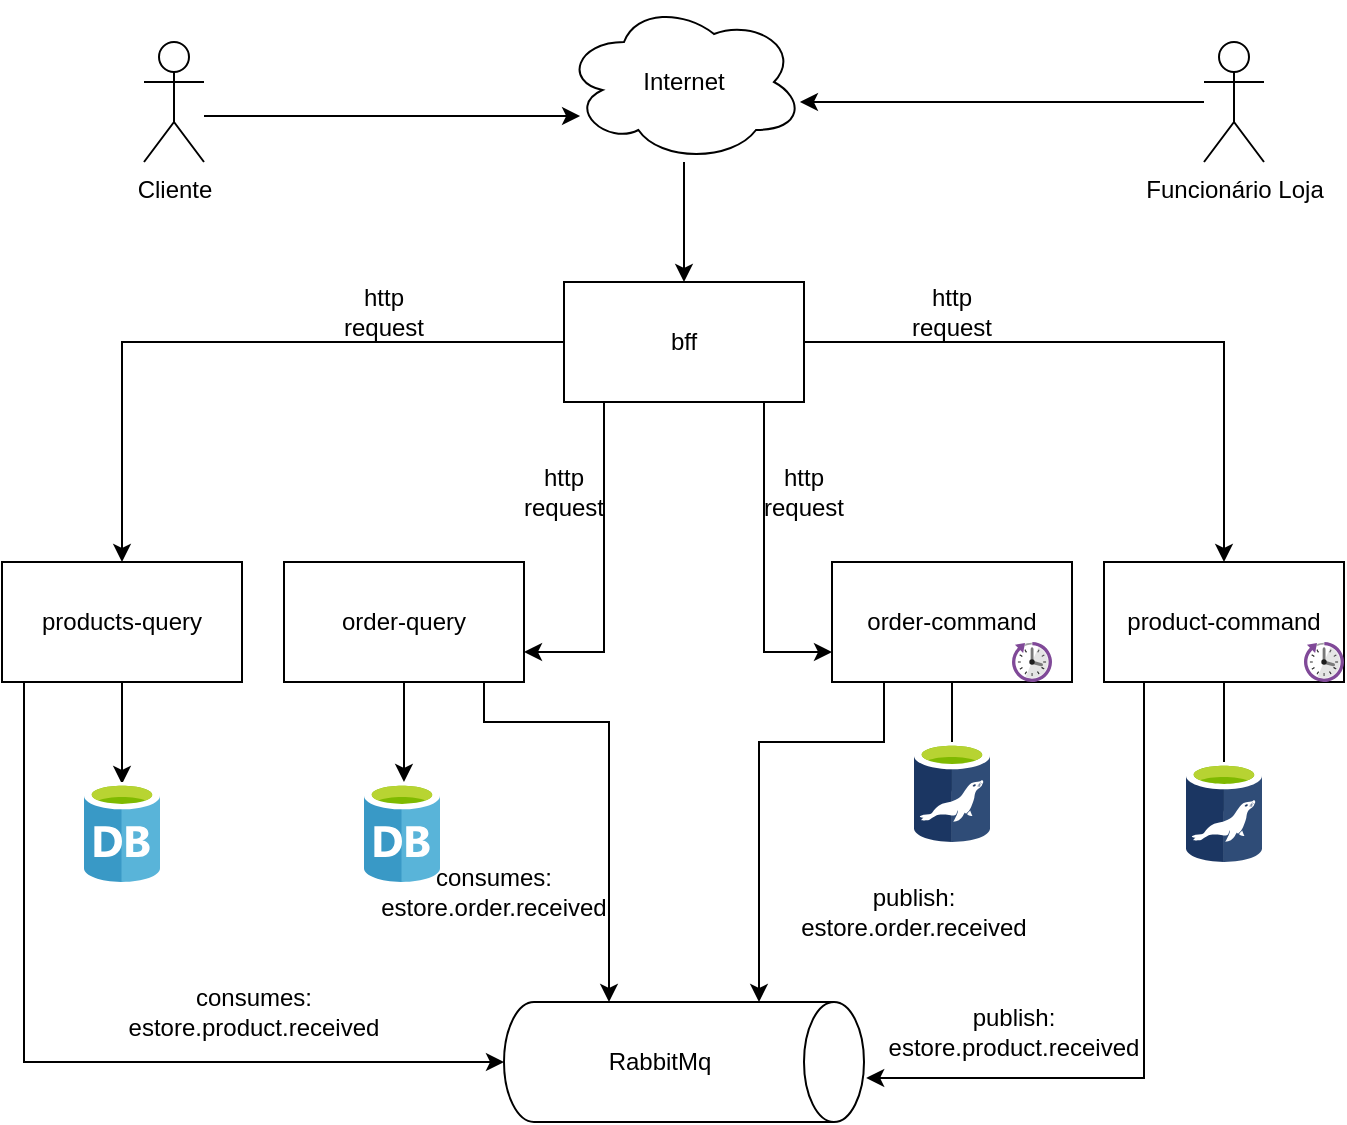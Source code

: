<mxfile version="16.4.5" type="device"><diagram id="Hk_PoiFEoWG7qYwv77N3" name="Page-1"><mxGraphModel dx="1422" dy="762" grid="1" gridSize="10" guides="1" tooltips="1" connect="1" arrows="1" fold="1" page="1" pageScale="1" pageWidth="827" pageHeight="1169" math="0" shadow="0"><root><mxCell id="0"/><mxCell id="1" parent="0"/><mxCell id="dU17i2jU9ZZN2sGfitaL-9" style="edgeStyle=orthogonalEdgeStyle;rounded=0;orthogonalLoop=1;jettySize=auto;html=1;" parent="1" source="dU17i2jU9ZZN2sGfitaL-1" target="dU17i2jU9ZZN2sGfitaL-3" edge="1"><mxGeometry relative="1" as="geometry"/></mxCell><mxCell id="dU17i2jU9ZZN2sGfitaL-48" style="edgeStyle=orthogonalEdgeStyle;rounded=0;orthogonalLoop=1;jettySize=auto;html=1;entryX=0.633;entryY=-0.006;entryDx=0;entryDy=0;entryPerimeter=0;" parent="1" source="dU17i2jU9ZZN2sGfitaL-1" target="dU17i2jU9ZZN2sGfitaL-5" edge="1"><mxGeometry relative="1" as="geometry"><Array as="points"><mxPoint x="630" y="538"/></Array></mxGeometry></mxCell><mxCell id="dU17i2jU9ZZN2sGfitaL-1" value="product-command" style="rounded=0;whiteSpace=wrap;html=1;" parent="1" vertex="1"><mxGeometry x="610" y="280" width="120" height="60" as="geometry"/></mxCell><mxCell id="dU17i2jU9ZZN2sGfitaL-10" style="edgeStyle=orthogonalEdgeStyle;rounded=0;orthogonalLoop=1;jettySize=auto;html=1;entryX=0.5;entryY=0.02;entryDx=0;entryDy=0;entryPerimeter=0;" parent="1" source="dU17i2jU9ZZN2sGfitaL-2" target="dU17i2jU9ZZN2sGfitaL-4" edge="1"><mxGeometry relative="1" as="geometry"/></mxCell><mxCell id="dU17i2jU9ZZN2sGfitaL-46" style="edgeStyle=orthogonalEdgeStyle;rounded=0;orthogonalLoop=1;jettySize=auto;html=1;entryX=0.5;entryY=1;entryDx=0;entryDy=0;entryPerimeter=0;" parent="1" source="dU17i2jU9ZZN2sGfitaL-2" target="dU17i2jU9ZZN2sGfitaL-5" edge="1"><mxGeometry relative="1" as="geometry"><Array as="points"><mxPoint x="70" y="530"/></Array></mxGeometry></mxCell><mxCell id="dU17i2jU9ZZN2sGfitaL-2" value="products-query" style="rounded=0;whiteSpace=wrap;html=1;" parent="1" vertex="1"><mxGeometry x="59" y="280" width="120" height="60" as="geometry"/></mxCell><mxCell id="dU17i2jU9ZZN2sGfitaL-3" value="" style="sketch=0;aspect=fixed;html=1;points=[];align=center;image;fontSize=12;image=img/lib/mscae/aspect=fixed;html=1;perimeter=none;align=center;shadow=0;dashed=0;image;fontSize=12;image=img/lib/mscae/Azure_Database_for_MariaDB_servers.svg;" parent="1" vertex="1"><mxGeometry x="651" y="380" width="38" height="50" as="geometry"/></mxCell><mxCell id="dU17i2jU9ZZN2sGfitaL-4" value="" style="sketch=0;aspect=fixed;html=1;points=[];align=center;image;fontSize=12;image=img/lib/mscae/Database_General.svg;" parent="1" vertex="1"><mxGeometry x="100" y="390" width="38" height="50" as="geometry"/></mxCell><mxCell id="dU17i2jU9ZZN2sGfitaL-5" value="RabbitMq" style="shape=cylinder3;whiteSpace=wrap;html=1;boundedLbl=1;backgroundOutline=1;size=15;direction=south;" parent="1" vertex="1"><mxGeometry x="310" y="500" width="180" height="60" as="geometry"/></mxCell><mxCell id="dU17i2jU9ZZN2sGfitaL-7" style="edgeStyle=orthogonalEdgeStyle;rounded=0;orthogonalLoop=1;jettySize=auto;html=1;entryX=0.5;entryY=0;entryDx=0;entryDy=0;" parent="1" source="dU17i2jU9ZZN2sGfitaL-6" target="dU17i2jU9ZZN2sGfitaL-2" edge="1"><mxGeometry relative="1" as="geometry"/></mxCell><mxCell id="dU17i2jU9ZZN2sGfitaL-8" style="edgeStyle=orthogonalEdgeStyle;rounded=0;orthogonalLoop=1;jettySize=auto;html=1;entryX=0.5;entryY=0;entryDx=0;entryDy=0;" parent="1" source="dU17i2jU9ZZN2sGfitaL-6" target="dU17i2jU9ZZN2sGfitaL-1" edge="1"><mxGeometry relative="1" as="geometry"/></mxCell><mxCell id="dU17i2jU9ZZN2sGfitaL-44" style="edgeStyle=orthogonalEdgeStyle;rounded=0;orthogonalLoop=1;jettySize=auto;html=1;entryX=1;entryY=0.75;entryDx=0;entryDy=0;" parent="1" source="dU17i2jU9ZZN2sGfitaL-6" target="dU17i2jU9ZZN2sGfitaL-33" edge="1"><mxGeometry relative="1" as="geometry"><Array as="points"><mxPoint x="360" y="325"/></Array></mxGeometry></mxCell><mxCell id="dU17i2jU9ZZN2sGfitaL-45" style="edgeStyle=orthogonalEdgeStyle;rounded=0;orthogonalLoop=1;jettySize=auto;html=1;entryX=0;entryY=0.75;entryDx=0;entryDy=0;" parent="1" source="dU17i2jU9ZZN2sGfitaL-6" target="dU17i2jU9ZZN2sGfitaL-35" edge="1"><mxGeometry relative="1" as="geometry"><Array as="points"><mxPoint x="440" y="325"/></Array></mxGeometry></mxCell><mxCell id="dU17i2jU9ZZN2sGfitaL-6" value="bff" style="rounded=0;whiteSpace=wrap;html=1;" parent="1" vertex="1"><mxGeometry x="340" y="140" width="120" height="60" as="geometry"/></mxCell><mxCell id="dU17i2jU9ZZN2sGfitaL-16" value="http request" style="text;html=1;strokeColor=none;fillColor=none;align=center;verticalAlign=middle;whiteSpace=wrap;rounded=0;" parent="1" vertex="1"><mxGeometry x="220" y="140" width="60" height="30" as="geometry"/></mxCell><mxCell id="dU17i2jU9ZZN2sGfitaL-17" value="http request" style="text;html=1;strokeColor=none;fillColor=none;align=center;verticalAlign=middle;whiteSpace=wrap;rounded=0;" parent="1" vertex="1"><mxGeometry x="504" y="140" width="60" height="30" as="geometry"/></mxCell><mxCell id="dU17i2jU9ZZN2sGfitaL-18" value="publish: estore.product.received" style="text;html=1;strokeColor=none;fillColor=none;align=center;verticalAlign=middle;whiteSpace=wrap;rounded=0;" parent="1" vertex="1"><mxGeometry x="490" y="500" width="150" height="30" as="geometry"/></mxCell><mxCell id="dU17i2jU9ZZN2sGfitaL-19" value="consumes: estore.product.received" style="text;html=1;strokeColor=none;fillColor=none;align=center;verticalAlign=middle;whiteSpace=wrap;rounded=0;" parent="1" vertex="1"><mxGeometry x="110" y="490" width="150" height="30" as="geometry"/></mxCell><mxCell id="dU17i2jU9ZZN2sGfitaL-20" value="" style="sketch=0;aspect=fixed;html=1;points=[];align=center;image;fontSize=12;image=img/lib/mscae/Reservations.svg;" parent="1" vertex="1"><mxGeometry x="710" y="320" width="20" height="20" as="geometry"/></mxCell><mxCell id="dU17i2jU9ZZN2sGfitaL-23" style="edgeStyle=orthogonalEdgeStyle;rounded=0;orthogonalLoop=1;jettySize=auto;html=1;" parent="1" source="dU17i2jU9ZZN2sGfitaL-22" target="dU17i2jU9ZZN2sGfitaL-6" edge="1"><mxGeometry relative="1" as="geometry"/></mxCell><mxCell id="dU17i2jU9ZZN2sGfitaL-22" value="Internet" style="ellipse;shape=cloud;whiteSpace=wrap;html=1;" parent="1" vertex="1"><mxGeometry x="340" width="120" height="80" as="geometry"/></mxCell><mxCell id="dU17i2jU9ZZN2sGfitaL-32" style="edgeStyle=orthogonalEdgeStyle;rounded=0;orthogonalLoop=1;jettySize=auto;html=1;entryX=0.067;entryY=0.713;entryDx=0;entryDy=0;entryPerimeter=0;" parent="1" source="dU17i2jU9ZZN2sGfitaL-26" target="dU17i2jU9ZZN2sGfitaL-22" edge="1"><mxGeometry relative="1" as="geometry"><Array as="points"><mxPoint x="260" y="57"/><mxPoint x="260" y="57"/></Array></mxGeometry></mxCell><mxCell id="dU17i2jU9ZZN2sGfitaL-26" value="Cliente" style="shape=umlActor;verticalLabelPosition=bottom;verticalAlign=top;html=1;outlineConnect=0;" parent="1" vertex="1"><mxGeometry x="130" y="20" width="30" height="60" as="geometry"/></mxCell><mxCell id="dU17i2jU9ZZN2sGfitaL-31" style="edgeStyle=orthogonalEdgeStyle;rounded=0;orthogonalLoop=1;jettySize=auto;html=1;entryX=0.983;entryY=0.625;entryDx=0;entryDy=0;entryPerimeter=0;" parent="1" source="dU17i2jU9ZZN2sGfitaL-30" target="dU17i2jU9ZZN2sGfitaL-22" edge="1"><mxGeometry relative="1" as="geometry"/></mxCell><mxCell id="dU17i2jU9ZZN2sGfitaL-30" value="Funcionário Loja" style="shape=umlActor;verticalLabelPosition=bottom;verticalAlign=top;html=1;outlineConnect=0;" parent="1" vertex="1"><mxGeometry x="660" y="20" width="30" height="60" as="geometry"/></mxCell><mxCell id="dU17i2jU9ZZN2sGfitaL-41" style="edgeStyle=orthogonalEdgeStyle;rounded=0;orthogonalLoop=1;jettySize=auto;html=1;entryX=0.526;entryY=0;entryDx=0;entryDy=0;entryPerimeter=0;" parent="1" source="dU17i2jU9ZZN2sGfitaL-33" target="dU17i2jU9ZZN2sGfitaL-40" edge="1"><mxGeometry relative="1" as="geometry"/></mxCell><mxCell id="dU17i2jU9ZZN2sGfitaL-50" style="edgeStyle=orthogonalEdgeStyle;rounded=0;orthogonalLoop=1;jettySize=auto;html=1;entryX=0;entryY=0;entryDx=0;entryDy=127.5;entryPerimeter=0;" parent="1" source="dU17i2jU9ZZN2sGfitaL-33" target="dU17i2jU9ZZN2sGfitaL-5" edge="1"><mxGeometry relative="1" as="geometry"><Array as="points"><mxPoint x="300" y="360"/><mxPoint x="363" y="360"/></Array></mxGeometry></mxCell><mxCell id="dU17i2jU9ZZN2sGfitaL-33" value="order-query" style="rounded=0;whiteSpace=wrap;html=1;" parent="1" vertex="1"><mxGeometry x="200" y="280" width="120" height="60" as="geometry"/></mxCell><mxCell id="dU17i2jU9ZZN2sGfitaL-43" style="edgeStyle=orthogonalEdgeStyle;rounded=0;orthogonalLoop=1;jettySize=auto;html=1;" parent="1" source="dU17i2jU9ZZN2sGfitaL-35" target="dU17i2jU9ZZN2sGfitaL-42" edge="1"><mxGeometry relative="1" as="geometry"/></mxCell><mxCell id="dU17i2jU9ZZN2sGfitaL-49" style="edgeStyle=orthogonalEdgeStyle;rounded=0;orthogonalLoop=1;jettySize=auto;html=1;entryX=0;entryY=0;entryDx=0;entryDy=52.5;entryPerimeter=0;" parent="1" source="dU17i2jU9ZZN2sGfitaL-35" target="dU17i2jU9ZZN2sGfitaL-5" edge="1"><mxGeometry relative="1" as="geometry"><Array as="points"><mxPoint x="500" y="370"/><mxPoint x="438" y="370"/></Array></mxGeometry></mxCell><mxCell id="dU17i2jU9ZZN2sGfitaL-35" value="order-command" style="rounded=0;whiteSpace=wrap;html=1;" parent="1" vertex="1"><mxGeometry x="474" y="280" width="120" height="60" as="geometry"/></mxCell><mxCell id="dU17i2jU9ZZN2sGfitaL-38" value="http request" style="text;html=1;strokeColor=none;fillColor=none;align=center;verticalAlign=middle;whiteSpace=wrap;rounded=0;" parent="1" vertex="1"><mxGeometry x="310" y="230" width="60" height="30" as="geometry"/></mxCell><mxCell id="dU17i2jU9ZZN2sGfitaL-39" value="http request" style="text;html=1;strokeColor=none;fillColor=none;align=center;verticalAlign=middle;whiteSpace=wrap;rounded=0;" parent="1" vertex="1"><mxGeometry x="430" y="230" width="60" height="30" as="geometry"/></mxCell><mxCell id="dU17i2jU9ZZN2sGfitaL-40" value="" style="sketch=0;aspect=fixed;html=1;points=[];align=center;image;fontSize=12;image=img/lib/mscae/Database_General.svg;" parent="1" vertex="1"><mxGeometry x="240" y="390" width="38" height="50" as="geometry"/></mxCell><mxCell id="dU17i2jU9ZZN2sGfitaL-42" value="" style="sketch=0;aspect=fixed;html=1;points=[];align=center;image;fontSize=12;image=img/lib/mscae/aspect=fixed;html=1;perimeter=none;align=center;shadow=0;dashed=0;image;fontSize=12;image=img/lib/mscae/Azure_Database_for_MariaDB_servers.svg;" parent="1" vertex="1"><mxGeometry x="515" y="370" width="38" height="50" as="geometry"/></mxCell><mxCell id="dU17i2jU9ZZN2sGfitaL-51" value="publish: estore.order.received" style="text;html=1;strokeColor=none;fillColor=none;align=center;verticalAlign=middle;whiteSpace=wrap;rounded=0;" parent="1" vertex="1"><mxGeometry x="440" y="440" width="150" height="30" as="geometry"/></mxCell><mxCell id="dU17i2jU9ZZN2sGfitaL-53" value="consumes: estore.order.received" style="text;html=1;strokeColor=none;fillColor=none;align=center;verticalAlign=middle;whiteSpace=wrap;rounded=0;" parent="1" vertex="1"><mxGeometry x="230" y="430" width="150" height="30" as="geometry"/></mxCell><mxCell id="ThpFh4tpTsFJz4EZWjC5-1" value="" style="sketch=0;aspect=fixed;html=1;points=[];align=center;image;fontSize=12;image=img/lib/mscae/Reservations.svg;" vertex="1" parent="1"><mxGeometry x="564" y="320" width="20" height="20" as="geometry"/></mxCell></root></mxGraphModel></diagram></mxfile>